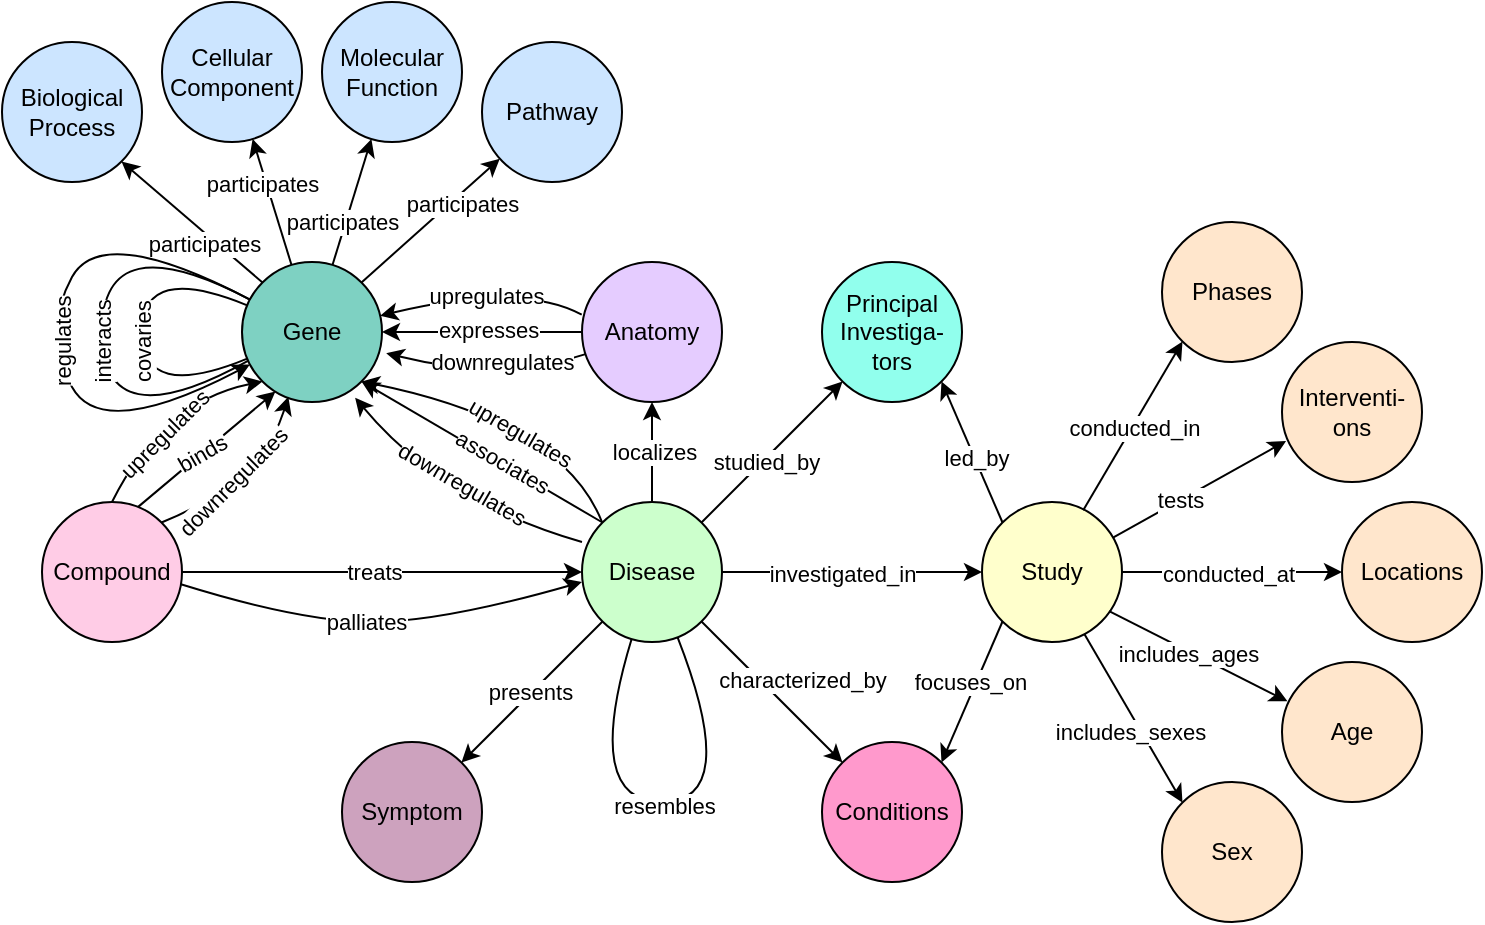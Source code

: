 <mxfile version="24.6.5" type="device">
  <diagram name="Page-1" id="KT9Yh8g7wMd5375MpFZt">
    <mxGraphModel dx="1379" dy="560" grid="1" gridSize="10" guides="1" tooltips="1" connect="1" arrows="1" fold="1" page="1" pageScale="1" pageWidth="850" pageHeight="1100" math="0" shadow="0">
      <root>
        <mxCell id="0" />
        <mxCell id="1" parent="0" />
        <mxCell id="mWximwoo8_F76MoO88ch-8" value="" style="edgeStyle=orthogonalEdgeStyle;rounded=0;orthogonalLoop=1;jettySize=auto;html=1;" parent="1" source="mWximwoo8_F76MoO88ch-1" target="mWximwoo8_F76MoO88ch-2" edge="1">
          <mxGeometry relative="1" as="geometry" />
        </mxCell>
        <mxCell id="zo49UgCTdhzMrQeiZX4T-45" value="investigated_in" style="edgeLabel;html=1;align=center;verticalAlign=middle;resizable=0;points=[];" vertex="1" connectable="0" parent="mWximwoo8_F76MoO88ch-8">
          <mxGeometry x="-0.079" y="-1" relative="1" as="geometry">
            <mxPoint as="offset" />
          </mxGeometry>
        </mxCell>
        <mxCell id="mWximwoo8_F76MoO88ch-32" value="" style="edgeStyle=orthogonalEdgeStyle;rounded=0;orthogonalLoop=1;jettySize=auto;html=1;" parent="1" source="mWximwoo8_F76MoO88ch-1" target="mWximwoo8_F76MoO88ch-27" edge="1">
          <mxGeometry relative="1" as="geometry" />
        </mxCell>
        <mxCell id="zo49UgCTdhzMrQeiZX4T-6" value="localizes" style="edgeLabel;html=1;align=center;verticalAlign=middle;resizable=0;points=[];" vertex="1" connectable="0" parent="mWximwoo8_F76MoO88ch-32">
          <mxGeometry x="0.006" y="-1" relative="1" as="geometry">
            <mxPoint as="offset" />
          </mxGeometry>
        </mxCell>
        <mxCell id="zo49UgCTdhzMrQeiZX4T-29" style="rounded=0;orthogonalLoop=1;jettySize=auto;html=1;exitX=0;exitY=0;exitDx=0;exitDy=0;entryX=1;entryY=1;entryDx=0;entryDy=0;" edge="1" parent="1" source="mWximwoo8_F76MoO88ch-1" target="mWximwoo8_F76MoO88ch-29">
          <mxGeometry relative="1" as="geometry" />
        </mxCell>
        <mxCell id="zo49UgCTdhzMrQeiZX4T-30" value="associates" style="edgeLabel;html=1;align=center;verticalAlign=middle;resizable=0;points=[];rotation=30;" vertex="1" connectable="0" parent="zo49UgCTdhzMrQeiZX4T-29">
          <mxGeometry x="0.054" y="3" relative="1" as="geometry">
            <mxPoint x="15" y="4" as="offset" />
          </mxGeometry>
        </mxCell>
        <mxCell id="mWximwoo8_F76MoO88ch-1" value="Disease" style="ellipse;whiteSpace=wrap;html=1;aspect=fixed;fillColor=#CCFFCC;" parent="1" vertex="1">
          <mxGeometry x="320" y="360" width="70" height="70" as="geometry" />
        </mxCell>
        <mxCell id="mWximwoo8_F76MoO88ch-9" value="" style="edgeStyle=orthogonalEdgeStyle;rounded=0;orthogonalLoop=1;jettySize=auto;html=1;" parent="1" source="mWximwoo8_F76MoO88ch-2" target="mWximwoo8_F76MoO88ch-5" edge="1">
          <mxGeometry relative="1" as="geometry" />
        </mxCell>
        <mxCell id="zo49UgCTdhzMrQeiZX4T-11" value="conducted_at" style="edgeLabel;html=1;align=center;verticalAlign=middle;resizable=0;points=[];" vertex="1" connectable="0" parent="mWximwoo8_F76MoO88ch-9">
          <mxGeometry x="-0.039" y="-1" relative="1" as="geometry">
            <mxPoint as="offset" />
          </mxGeometry>
        </mxCell>
        <mxCell id="mWximwoo8_F76MoO88ch-2" value="Study" style="ellipse;whiteSpace=wrap;html=1;aspect=fixed;fillColor=#FFFFCC;" parent="1" vertex="1">
          <mxGeometry x="520" y="360" width="70" height="70" as="geometry" />
        </mxCell>
        <mxCell id="mWximwoo8_F76MoO88ch-3" value="Phases" style="ellipse;whiteSpace=wrap;html=1;aspect=fixed;fillColor=#FFE6CC;" parent="1" vertex="1">
          <mxGeometry x="610" y="220" width="70" height="70" as="geometry" />
        </mxCell>
        <mxCell id="mWximwoo8_F76MoO88ch-4" value="Interventi-ons" style="ellipse;whiteSpace=wrap;html=1;aspect=fixed;fillColor=#FFE6CC;" parent="1" vertex="1">
          <mxGeometry x="670" y="280" width="70" height="70" as="geometry" />
        </mxCell>
        <mxCell id="mWximwoo8_F76MoO88ch-5" value="Locations" style="ellipse;whiteSpace=wrap;html=1;aspect=fixed;fillColor=#FFE6CC;" parent="1" vertex="1">
          <mxGeometry x="700" y="360" width="70" height="70" as="geometry" />
        </mxCell>
        <mxCell id="mWximwoo8_F76MoO88ch-6" value="Age" style="ellipse;whiteSpace=wrap;html=1;aspect=fixed;fillColor=#FFE6CC;" parent="1" vertex="1">
          <mxGeometry x="670" y="440" width="70" height="70" as="geometry" />
        </mxCell>
        <mxCell id="mWximwoo8_F76MoO88ch-7" value="Sex" style="ellipse;whiteSpace=wrap;html=1;aspect=fixed;fillColor=#FFE6CC;" parent="1" vertex="1">
          <mxGeometry x="610" y="500" width="70" height="70" as="geometry" />
        </mxCell>
        <mxCell id="mWximwoo8_F76MoO88ch-12" value="Principal&lt;div&gt;Investiga-tors&lt;/div&gt;" style="ellipse;whiteSpace=wrap;html=1;aspect=fixed;fillColor=#91FFED;" parent="1" vertex="1">
          <mxGeometry x="440" y="240" width="70" height="70" as="geometry" />
        </mxCell>
        <mxCell id="mWximwoo8_F76MoO88ch-13" value="Conditions" style="ellipse;whiteSpace=wrap;html=1;aspect=fixed;fillColor=#FF99CC;" parent="1" vertex="1">
          <mxGeometry x="440" y="480" width="70" height="70" as="geometry" />
        </mxCell>
        <mxCell id="mWximwoo8_F76MoO88ch-14" value="" style="endArrow=classic;html=1;rounded=0;exitX=1;exitY=0;exitDx=0;exitDy=0;entryX=0;entryY=1;entryDx=0;entryDy=0;" parent="1" source="mWximwoo8_F76MoO88ch-1" target="mWximwoo8_F76MoO88ch-12" edge="1">
          <mxGeometry width="50" height="50" relative="1" as="geometry">
            <mxPoint x="440" y="410" as="sourcePoint" />
            <mxPoint x="490" y="360" as="targetPoint" />
          </mxGeometry>
        </mxCell>
        <mxCell id="zo49UgCTdhzMrQeiZX4T-7" value="studied_by" style="edgeLabel;html=1;align=center;verticalAlign=middle;resizable=0;points=[];" vertex="1" connectable="0" parent="mWximwoo8_F76MoO88ch-14">
          <mxGeometry x="-0.123" y="-2" relative="1" as="geometry">
            <mxPoint y="-1" as="offset" />
          </mxGeometry>
        </mxCell>
        <mxCell id="mWximwoo8_F76MoO88ch-16" value="" style="endArrow=classic;html=1;rounded=0;exitX=1;exitY=1;exitDx=0;exitDy=0;entryX=0;entryY=0;entryDx=0;entryDy=0;" parent="1" source="mWximwoo8_F76MoO88ch-1" target="mWximwoo8_F76MoO88ch-13" edge="1">
          <mxGeometry width="50" height="50" relative="1" as="geometry">
            <mxPoint x="440" y="410" as="sourcePoint" />
            <mxPoint x="490" y="360" as="targetPoint" />
          </mxGeometry>
        </mxCell>
        <mxCell id="zo49UgCTdhzMrQeiZX4T-14" value="characterized_by" style="edgeLabel;html=1;align=center;verticalAlign=middle;resizable=0;points=[];" vertex="1" connectable="0" parent="mWximwoo8_F76MoO88ch-16">
          <mxGeometry x="-0.127" y="2" relative="1" as="geometry">
            <mxPoint x="18" as="offset" />
          </mxGeometry>
        </mxCell>
        <mxCell id="mWximwoo8_F76MoO88ch-18" value="" style="endArrow=classic;html=1;rounded=0;exitX=0.723;exitY=0.059;exitDx=0;exitDy=0;entryX=0;entryY=1;entryDx=0;entryDy=0;exitPerimeter=0;" parent="1" source="mWximwoo8_F76MoO88ch-2" target="mWximwoo8_F76MoO88ch-3" edge="1">
          <mxGeometry width="50" height="50" relative="1" as="geometry">
            <mxPoint x="440" y="410" as="sourcePoint" />
            <mxPoint x="490" y="360" as="targetPoint" />
          </mxGeometry>
        </mxCell>
        <mxCell id="zo49UgCTdhzMrQeiZX4T-9" value="conducted_in" style="edgeLabel;html=1;align=center;verticalAlign=middle;resizable=0;points=[];" vertex="1" connectable="0" parent="mWximwoo8_F76MoO88ch-18">
          <mxGeometry x="-0.035" y="-1" relative="1" as="geometry">
            <mxPoint y="-1" as="offset" />
          </mxGeometry>
        </mxCell>
        <mxCell id="mWximwoo8_F76MoO88ch-19" value="" style="endArrow=classic;html=1;rounded=0;exitX=0.731;exitY=0.943;exitDx=0;exitDy=0;entryX=0;entryY=0;entryDx=0;entryDy=0;exitPerimeter=0;" parent="1" source="mWximwoo8_F76MoO88ch-2" target="mWximwoo8_F76MoO88ch-7" edge="1">
          <mxGeometry width="50" height="50" relative="1" as="geometry">
            <mxPoint x="581" y="374" as="sourcePoint" />
            <mxPoint x="630" y="290" as="targetPoint" />
          </mxGeometry>
        </mxCell>
        <mxCell id="zo49UgCTdhzMrQeiZX4T-13" value="includes_sexes" style="edgeLabel;html=1;align=center;verticalAlign=middle;resizable=0;points=[];" vertex="1" connectable="0" parent="mWximwoo8_F76MoO88ch-19">
          <mxGeometry x="-0.076" relative="1" as="geometry">
            <mxPoint y="10" as="offset" />
          </mxGeometry>
        </mxCell>
        <mxCell id="mWximwoo8_F76MoO88ch-20" value="" style="endArrow=classic;html=1;rounded=0;exitX=0.908;exitY=0.78;exitDx=0;exitDy=0;exitPerimeter=0;entryX=0.039;entryY=0.281;entryDx=0;entryDy=0;entryPerimeter=0;" parent="1" source="mWximwoo8_F76MoO88ch-2" target="mWximwoo8_F76MoO88ch-6" edge="1">
          <mxGeometry width="50" height="50" relative="1" as="geometry">
            <mxPoint x="580" y="430" as="sourcePoint" />
            <mxPoint x="630" y="380" as="targetPoint" />
          </mxGeometry>
        </mxCell>
        <mxCell id="zo49UgCTdhzMrQeiZX4T-12" value="includes_ages" style="edgeLabel;html=1;align=center;verticalAlign=middle;resizable=0;points=[];" vertex="1" connectable="0" parent="mWximwoo8_F76MoO88ch-20">
          <mxGeometry x="-0.105" y="-1" relative="1" as="geometry">
            <mxPoint as="offset" />
          </mxGeometry>
        </mxCell>
        <mxCell id="mWximwoo8_F76MoO88ch-21" value="" style="endArrow=classic;html=1;rounded=0;exitX=0.939;exitY=0.253;exitDx=0;exitDy=0;exitPerimeter=0;entryX=0.029;entryY=0.707;entryDx=0;entryDy=0;entryPerimeter=0;" parent="1" source="mWximwoo8_F76MoO88ch-2" target="mWximwoo8_F76MoO88ch-4" edge="1">
          <mxGeometry width="50" height="50" relative="1" as="geometry">
            <mxPoint x="594" y="425" as="sourcePoint" />
            <mxPoint x="683" y="470" as="targetPoint" />
          </mxGeometry>
        </mxCell>
        <mxCell id="zo49UgCTdhzMrQeiZX4T-10" value="tests" style="edgeLabel;html=1;align=center;verticalAlign=middle;resizable=0;points=[];" vertex="1" connectable="0" parent="mWximwoo8_F76MoO88ch-21">
          <mxGeometry x="-0.23" y="1" relative="1" as="geometry">
            <mxPoint as="offset" />
          </mxGeometry>
        </mxCell>
        <mxCell id="mWximwoo8_F76MoO88ch-22" value="" style="endArrow=classic;html=1;rounded=0;exitX=1;exitY=0;exitDx=0;exitDy=0;" parent="1" edge="1">
          <mxGeometry width="50" height="50" relative="1" as="geometry">
            <mxPoint x="500" y="490" as="sourcePoint" />
            <mxPoint x="500" y="490" as="targetPoint" />
          </mxGeometry>
        </mxCell>
        <mxCell id="mWximwoo8_F76MoO88ch-24" value="" style="endArrow=classic;html=1;rounded=0;exitX=0;exitY=0;exitDx=0;exitDy=0;entryX=1;entryY=1;entryDx=0;entryDy=0;" parent="1" source="mWximwoo8_F76MoO88ch-2" target="mWximwoo8_F76MoO88ch-12" edge="1">
          <mxGeometry width="50" height="50" relative="1" as="geometry">
            <mxPoint x="380" y="420" as="sourcePoint" />
            <mxPoint x="430" y="370" as="targetPoint" />
          </mxGeometry>
        </mxCell>
        <mxCell id="zo49UgCTdhzMrQeiZX4T-8" value="led_by" style="edgeLabel;html=1;align=center;verticalAlign=middle;resizable=0;points=[];" vertex="1" connectable="0" parent="mWximwoo8_F76MoO88ch-24">
          <mxGeometry x="-0.073" y="-1" relative="1" as="geometry">
            <mxPoint as="offset" />
          </mxGeometry>
        </mxCell>
        <mxCell id="mWximwoo8_F76MoO88ch-26" value="" style="endArrow=classic;html=1;rounded=0;exitX=0;exitY=1;exitDx=0;exitDy=0;entryX=1;entryY=0;entryDx=0;entryDy=0;" parent="1" source="mWximwoo8_F76MoO88ch-2" target="mWximwoo8_F76MoO88ch-13" edge="1">
          <mxGeometry width="50" height="50" relative="1" as="geometry">
            <mxPoint x="380" y="420" as="sourcePoint" />
            <mxPoint x="430" y="370" as="targetPoint" />
          </mxGeometry>
        </mxCell>
        <mxCell id="zo49UgCTdhzMrQeiZX4T-16" value="focuses_on" style="edgeLabel;html=1;align=center;verticalAlign=middle;resizable=0;points=[];" vertex="1" connectable="0" parent="mWximwoo8_F76MoO88ch-26">
          <mxGeometry x="-0.126" y="-3" relative="1" as="geometry">
            <mxPoint as="offset" />
          </mxGeometry>
        </mxCell>
        <mxCell id="zo49UgCTdhzMrQeiZX4T-23" value="" style="edgeStyle=orthogonalEdgeStyle;rounded=0;orthogonalLoop=1;jettySize=auto;html=1;" edge="1" parent="1" source="mWximwoo8_F76MoO88ch-27" target="mWximwoo8_F76MoO88ch-29">
          <mxGeometry relative="1" as="geometry" />
        </mxCell>
        <mxCell id="zo49UgCTdhzMrQeiZX4T-24" value="expresses" style="edgeLabel;html=1;align=center;verticalAlign=middle;resizable=0;points=[];" vertex="1" connectable="0" parent="zo49UgCTdhzMrQeiZX4T-23">
          <mxGeometry x="-0.057" y="-1" relative="1" as="geometry">
            <mxPoint as="offset" />
          </mxGeometry>
        </mxCell>
        <mxCell id="mWximwoo8_F76MoO88ch-27" value="Anatomy" style="ellipse;whiteSpace=wrap;html=1;aspect=fixed;fillColor=#E5CCFF;" parent="1" vertex="1">
          <mxGeometry x="320" y="240" width="70" height="70" as="geometry" />
        </mxCell>
        <mxCell id="mWximwoo8_F76MoO88ch-33" style="edgeStyle=orthogonalEdgeStyle;rounded=0;orthogonalLoop=1;jettySize=auto;html=1;exitX=1;exitY=0.5;exitDx=0;exitDy=0;entryX=0;entryY=0.5;entryDx=0;entryDy=0;" parent="1" source="mWximwoo8_F76MoO88ch-28" target="mWximwoo8_F76MoO88ch-1" edge="1">
          <mxGeometry relative="1" as="geometry" />
        </mxCell>
        <mxCell id="zo49UgCTdhzMrQeiZX4T-4" value="treats" style="edgeLabel;html=1;align=center;verticalAlign=middle;resizable=0;points=[];" vertex="1" connectable="0" parent="mWximwoo8_F76MoO88ch-33">
          <mxGeometry x="-0.038" relative="1" as="geometry">
            <mxPoint as="offset" />
          </mxGeometry>
        </mxCell>
        <mxCell id="mWximwoo8_F76MoO88ch-28" value="Compound" style="ellipse;whiteSpace=wrap;html=1;aspect=fixed;fillColor=#FFCCE6;" parent="1" vertex="1">
          <mxGeometry x="50" y="360" width="70" height="70" as="geometry" />
        </mxCell>
        <mxCell id="mWximwoo8_F76MoO88ch-29" value="Gene" style="ellipse;whiteSpace=wrap;html=1;aspect=fixed;fillColor=#7ED1C2;" parent="1" vertex="1">
          <mxGeometry x="150" y="240" width="70" height="70" as="geometry" />
        </mxCell>
        <mxCell id="mWximwoo8_F76MoO88ch-30" value="Symptom" style="ellipse;whiteSpace=wrap;html=1;aspect=fixed;fillColor=#CDA2BE;" parent="1" vertex="1">
          <mxGeometry x="200" y="480" width="70" height="70" as="geometry" />
        </mxCell>
        <mxCell id="mWximwoo8_F76MoO88ch-31" value="" style="endArrow=classic;html=1;rounded=0;entryX=1;entryY=0;entryDx=0;entryDy=0;exitX=0;exitY=1;exitDx=0;exitDy=0;" parent="1" source="mWximwoo8_F76MoO88ch-1" target="mWximwoo8_F76MoO88ch-30" edge="1">
          <mxGeometry width="50" height="50" relative="1" as="geometry">
            <mxPoint x="340" y="420" as="sourcePoint" />
            <mxPoint x="390" y="370" as="targetPoint" />
          </mxGeometry>
        </mxCell>
        <mxCell id="zo49UgCTdhzMrQeiZX4T-18" value="presents" style="edgeLabel;html=1;align=center;verticalAlign=middle;resizable=0;points=[];" vertex="1" connectable="0" parent="mWximwoo8_F76MoO88ch-31">
          <mxGeometry x="0.013" y="-1" relative="1" as="geometry">
            <mxPoint as="offset" />
          </mxGeometry>
        </mxCell>
        <mxCell id="mWximwoo8_F76MoO88ch-38" value="" style="endArrow=classic;html=1;rounded=0;exitX=0.689;exitY=0.033;exitDx=0;exitDy=0;exitPerimeter=0;entryX=0.239;entryY=0.925;entryDx=0;entryDy=0;entryPerimeter=0;" parent="1" source="mWximwoo8_F76MoO88ch-28" target="mWximwoo8_F76MoO88ch-29" edge="1">
          <mxGeometry width="50" height="50" relative="1" as="geometry">
            <mxPoint x="230" y="360" as="sourcePoint" />
            <mxPoint x="280" y="310" as="targetPoint" />
          </mxGeometry>
        </mxCell>
        <mxCell id="mWximwoo8_F76MoO88ch-56" value="binds" style="edgeLabel;html=1;align=center;verticalAlign=middle;resizable=0;points=[];rotation=-30;" parent="mWximwoo8_F76MoO88ch-38" vertex="1" connectable="0">
          <mxGeometry x="-0.099" relative="1" as="geometry">
            <mxPoint as="offset" />
          </mxGeometry>
        </mxCell>
        <mxCell id="mWximwoo8_F76MoO88ch-39" value="" style="curved=1;endArrow=classic;html=1;rounded=0;exitX=0.992;exitY=0.588;exitDx=0;exitDy=0;exitPerimeter=0;" parent="1" source="mWximwoo8_F76MoO88ch-28" edge="1">
          <mxGeometry width="50" height="50" relative="1" as="geometry">
            <mxPoint x="120" y="410" as="sourcePoint" />
            <mxPoint x="320" y="400" as="targetPoint" />
            <Array as="points">
              <mxPoint x="180" y="420" />
              <mxPoint x="250" y="420" />
            </Array>
          </mxGeometry>
        </mxCell>
        <mxCell id="zo49UgCTdhzMrQeiZX4T-5" value="palliates" style="edgeLabel;html=1;align=center;verticalAlign=middle;resizable=0;points=[];" vertex="1" connectable="0" parent="mWximwoo8_F76MoO88ch-39">
          <mxGeometry x="-0.077" relative="1" as="geometry">
            <mxPoint as="offset" />
          </mxGeometry>
        </mxCell>
        <mxCell id="mWximwoo8_F76MoO88ch-41" value="" style="curved=1;endArrow=classic;html=1;rounded=0;entryX=0;entryY=1;entryDx=0;entryDy=0;exitX=0.5;exitY=0;exitDx=0;exitDy=0;" parent="1" source="mWximwoo8_F76MoO88ch-28" target="mWximwoo8_F76MoO88ch-29" edge="1">
          <mxGeometry width="50" height="50" relative="1" as="geometry">
            <mxPoint x="80" y="360" as="sourcePoint" />
            <mxPoint x="130" y="310" as="targetPoint" />
            <Array as="points">
              <mxPoint x="110" y="310" />
            </Array>
          </mxGeometry>
        </mxCell>
        <mxCell id="zo49UgCTdhzMrQeiZX4T-33" value="upregulates" style="edgeLabel;html=1;align=center;verticalAlign=middle;resizable=0;points=[];rotation=-45;" vertex="1" connectable="0" parent="mWximwoo8_F76MoO88ch-41">
          <mxGeometry x="-0.218" y="-8" relative="1" as="geometry">
            <mxPoint as="offset" />
          </mxGeometry>
        </mxCell>
        <mxCell id="mWximwoo8_F76MoO88ch-42" value="" style="curved=1;endArrow=classic;html=1;rounded=0;entryX=0.331;entryY=0.963;entryDx=0;entryDy=0;exitX=1;exitY=0;exitDx=0;exitDy=0;entryPerimeter=0;" parent="1" source="mWximwoo8_F76MoO88ch-28" target="mWximwoo8_F76MoO88ch-29" edge="1">
          <mxGeometry width="50" height="50" relative="1" as="geometry">
            <mxPoint x="95" y="370" as="sourcePoint" />
            <mxPoint x="170" y="310" as="targetPoint" />
            <Array as="points">
              <mxPoint x="160" y="350" />
            </Array>
          </mxGeometry>
        </mxCell>
        <mxCell id="zo49UgCTdhzMrQeiZX4T-35" value="downregulates" style="edgeLabel;html=1;align=center;verticalAlign=middle;resizable=0;points=[];rotation=-45;" vertex="1" connectable="0" parent="mWximwoo8_F76MoO88ch-42">
          <mxGeometry x="-0.253" y="3" relative="1" as="geometry">
            <mxPoint x="2" y="-4" as="offset" />
          </mxGeometry>
        </mxCell>
        <mxCell id="mWximwoo8_F76MoO88ch-46" value="Cellular Component" style="ellipse;whiteSpace=wrap;html=1;aspect=fixed;fillColor=#CCE5FF;" parent="1" vertex="1">
          <mxGeometry x="110" y="110" width="70" height="70" as="geometry" />
        </mxCell>
        <mxCell id="mWximwoo8_F76MoO88ch-47" value="Molecular Function" style="ellipse;whiteSpace=wrap;html=1;aspect=fixed;fillColor=#CCE5FF;" parent="1" vertex="1">
          <mxGeometry x="190" y="110" width="70" height="70" as="geometry" />
        </mxCell>
        <mxCell id="mWximwoo8_F76MoO88ch-48" value="Pathway" style="ellipse;whiteSpace=wrap;html=1;aspect=fixed;fillColor=#CCE5FF;" parent="1" vertex="1">
          <mxGeometry x="270" y="130" width="70" height="70" as="geometry" />
        </mxCell>
        <mxCell id="mWximwoo8_F76MoO88ch-50" value="Biological Process" style="ellipse;whiteSpace=wrap;html=1;aspect=fixed;fillColor=#CCE5FF;" parent="1" vertex="1">
          <mxGeometry x="30" y="130" width="70" height="70" as="geometry" />
        </mxCell>
        <mxCell id="mWximwoo8_F76MoO88ch-52" value="" style="endArrow=classic;html=1;rounded=0;exitX=1;exitY=0;exitDx=0;exitDy=0;" parent="1" source="mWximwoo8_F76MoO88ch-29" target="mWximwoo8_F76MoO88ch-48" edge="1">
          <mxGeometry width="50" height="50" relative="1" as="geometry">
            <mxPoint x="380" y="240" as="sourcePoint" />
            <mxPoint x="430" y="190" as="targetPoint" />
          </mxGeometry>
        </mxCell>
        <mxCell id="zo49UgCTdhzMrQeiZX4T-22" value="participates" style="edgeLabel;html=1;align=center;verticalAlign=middle;resizable=0;points=[];" vertex="1" connectable="0" parent="mWximwoo8_F76MoO88ch-52">
          <mxGeometry x="0.167" y="-2" relative="1" as="geometry">
            <mxPoint x="8" y="-5" as="offset" />
          </mxGeometry>
        </mxCell>
        <mxCell id="mWximwoo8_F76MoO88ch-53" value="" style="endArrow=classic;html=1;rounded=0;exitX=0;exitY=0;exitDx=0;exitDy=0;entryX=1;entryY=1;entryDx=0;entryDy=0;" parent="1" source="mWximwoo8_F76MoO88ch-29" target="mWximwoo8_F76MoO88ch-50" edge="1">
          <mxGeometry width="50" height="50" relative="1" as="geometry">
            <mxPoint x="380" y="240" as="sourcePoint" />
            <mxPoint x="430" y="190" as="targetPoint" />
          </mxGeometry>
        </mxCell>
        <mxCell id="zo49UgCTdhzMrQeiZX4T-19" value="participates" style="edgeLabel;html=1;align=center;verticalAlign=middle;resizable=0;points=[];" vertex="1" connectable="0" parent="mWximwoo8_F76MoO88ch-53">
          <mxGeometry x="-0.007" relative="1" as="geometry">
            <mxPoint x="5" y="10" as="offset" />
          </mxGeometry>
        </mxCell>
        <mxCell id="mWximwoo8_F76MoO88ch-54" value="" style="endArrow=classic;html=1;rounded=0;" parent="1" source="mWximwoo8_F76MoO88ch-29" target="mWximwoo8_F76MoO88ch-47" edge="1">
          <mxGeometry width="50" height="50" relative="1" as="geometry">
            <mxPoint x="220" y="260" as="sourcePoint" />
            <mxPoint x="289" y="198" as="targetPoint" />
          </mxGeometry>
        </mxCell>
        <mxCell id="zo49UgCTdhzMrQeiZX4T-21" value="participates" style="edgeLabel;html=1;align=center;verticalAlign=middle;resizable=0;points=[];" vertex="1" connectable="0" parent="mWximwoo8_F76MoO88ch-54">
          <mxGeometry x="0.085" y="1" relative="1" as="geometry">
            <mxPoint x="-5" y="13" as="offset" />
          </mxGeometry>
        </mxCell>
        <mxCell id="mWximwoo8_F76MoO88ch-55" value="" style="endArrow=classic;html=1;rounded=0;" parent="1" source="mWximwoo8_F76MoO88ch-29" target="mWximwoo8_F76MoO88ch-46" edge="1">
          <mxGeometry width="50" height="50" relative="1" as="geometry">
            <mxPoint x="380" y="240" as="sourcePoint" />
            <mxPoint x="430" y="190" as="targetPoint" />
          </mxGeometry>
        </mxCell>
        <mxCell id="zo49UgCTdhzMrQeiZX4T-20" value="participates" style="edgeLabel;html=1;align=center;verticalAlign=middle;resizable=0;points=[];" vertex="1" connectable="0" parent="mWximwoo8_F76MoO88ch-55">
          <mxGeometry x="0.052" y="-1" relative="1" as="geometry">
            <mxPoint x="-6" y="-8" as="offset" />
          </mxGeometry>
        </mxCell>
        <mxCell id="zo49UgCTdhzMrQeiZX4T-3" value="" style="curved=1;endArrow=none;html=1;rounded=0;" edge="1" parent="1" source="mWximwoo8_F76MoO88ch-1" target="mWximwoo8_F76MoO88ch-1">
          <mxGeometry width="50" height="50" relative="1" as="geometry">
            <mxPoint x="330" y="510" as="sourcePoint" />
            <mxPoint x="380" y="460" as="targetPoint" />
            <Array as="points">
              <mxPoint x="320" y="510" />
              <mxPoint x="400" y="510" />
            </Array>
          </mxGeometry>
        </mxCell>
        <mxCell id="zo49UgCTdhzMrQeiZX4T-17" value="resembles" style="edgeLabel;html=1;align=center;verticalAlign=middle;resizable=0;points=[];" vertex="1" connectable="0" parent="zo49UgCTdhzMrQeiZX4T-3">
          <mxGeometry x="-0.008" y="-2" relative="1" as="geometry">
            <mxPoint as="offset" />
          </mxGeometry>
        </mxCell>
        <mxCell id="zo49UgCTdhzMrQeiZX4T-25" value="" style="curved=1;endArrow=classic;html=1;rounded=0;exitX=-0.002;exitY=0.376;exitDx=0;exitDy=0;exitPerimeter=0;" edge="1" parent="1" source="mWximwoo8_F76MoO88ch-27" target="mWximwoo8_F76MoO88ch-29">
          <mxGeometry width="50" height="50" relative="1" as="geometry">
            <mxPoint x="320" y="260" as="sourcePoint" />
            <mxPoint x="370" y="210" as="targetPoint" />
            <Array as="points">
              <mxPoint x="290" y="250" />
            </Array>
          </mxGeometry>
        </mxCell>
        <mxCell id="zo49UgCTdhzMrQeiZX4T-26" value="upregulates" style="edgeLabel;html=1;align=center;verticalAlign=middle;resizable=0;points=[];" vertex="1" connectable="0" parent="zo49UgCTdhzMrQeiZX4T-25">
          <mxGeometry x="0.004" y="2" relative="1" as="geometry">
            <mxPoint as="offset" />
          </mxGeometry>
        </mxCell>
        <mxCell id="zo49UgCTdhzMrQeiZX4T-27" value="" style="curved=1;endArrow=classic;html=1;rounded=0;entryX=1.03;entryY=0.651;entryDx=0;entryDy=0;entryPerimeter=0;" edge="1" parent="1" source="mWximwoo8_F76MoO88ch-27" target="mWximwoo8_F76MoO88ch-29">
          <mxGeometry width="50" height="50" relative="1" as="geometry">
            <mxPoint x="330" y="276" as="sourcePoint" />
            <mxPoint x="216" y="287" as="targetPoint" />
            <Array as="points">
              <mxPoint x="280" y="300" />
            </Array>
          </mxGeometry>
        </mxCell>
        <mxCell id="zo49UgCTdhzMrQeiZX4T-28" value="downregulates" style="edgeLabel;html=1;align=center;verticalAlign=middle;resizable=0;points=[];" vertex="1" connectable="0" parent="zo49UgCTdhzMrQeiZX4T-27">
          <mxGeometry x="0.004" y="2" relative="1" as="geometry">
            <mxPoint x="8" y="-10" as="offset" />
          </mxGeometry>
        </mxCell>
        <mxCell id="zo49UgCTdhzMrQeiZX4T-31" value="" style="curved=1;endArrow=classic;html=1;rounded=0;entryX=1;entryY=1;entryDx=0;entryDy=0;" edge="1" parent="1" target="mWximwoo8_F76MoO88ch-29">
          <mxGeometry width="50" height="50" relative="1" as="geometry">
            <mxPoint x="330" y="370" as="sourcePoint" />
            <mxPoint x="380" y="320" as="targetPoint" />
            <Array as="points">
              <mxPoint x="310" y="320" />
            </Array>
          </mxGeometry>
        </mxCell>
        <mxCell id="zo49UgCTdhzMrQeiZX4T-32" value="upregulates" style="edgeLabel;html=1;align=center;verticalAlign=middle;resizable=0;points=[];rotation=30;" vertex="1" connectable="0" parent="zo49UgCTdhzMrQeiZX4T-31">
          <mxGeometry x="-0.051" y="9" relative="1" as="geometry">
            <mxPoint as="offset" />
          </mxGeometry>
        </mxCell>
        <mxCell id="zo49UgCTdhzMrQeiZX4T-36" value="" style="curved=1;endArrow=classic;html=1;rounded=0;entryX=0.808;entryY=0.969;entryDx=0;entryDy=0;entryPerimeter=0;" edge="1" parent="1" target="mWximwoo8_F76MoO88ch-29">
          <mxGeometry width="50" height="50" relative="1" as="geometry">
            <mxPoint x="320" y="380" as="sourcePoint" />
            <mxPoint x="200" y="320" as="targetPoint" />
            <Array as="points">
              <mxPoint x="250" y="360" />
            </Array>
          </mxGeometry>
        </mxCell>
        <mxCell id="zo49UgCTdhzMrQeiZX4T-37" value="downregulates" style="edgeLabel;html=1;align=center;verticalAlign=middle;resizable=0;points=[];rotation=30;" vertex="1" connectable="0" parent="zo49UgCTdhzMrQeiZX4T-36">
          <mxGeometry x="-0.051" y="9" relative="1" as="geometry">
            <mxPoint x="7" y="-20" as="offset" />
          </mxGeometry>
        </mxCell>
        <mxCell id="zo49UgCTdhzMrQeiZX4T-38" value="" style="curved=1;endArrow=none;html=1;rounded=0;" edge="1" parent="1" source="mWximwoo8_F76MoO88ch-29" target="mWximwoo8_F76MoO88ch-29">
          <mxGeometry width="50" height="50" relative="1" as="geometry">
            <mxPoint x="55" y="281" as="sourcePoint" />
            <mxPoint x="78" y="280" as="targetPoint" />
            <Array as="points">
              <mxPoint x="100" y="240" />
              <mxPoint x="100" y="310" />
            </Array>
          </mxGeometry>
        </mxCell>
        <mxCell id="zo49UgCTdhzMrQeiZX4T-39" value="covaries" style="edgeLabel;html=1;align=center;verticalAlign=middle;resizable=0;points=[];rotation=-90;" vertex="1" connectable="0" parent="zo49UgCTdhzMrQeiZX4T-38">
          <mxGeometry x="-0.008" y="-2" relative="1" as="geometry">
            <mxPoint x="2" y="6" as="offset" />
          </mxGeometry>
        </mxCell>
        <mxCell id="zo49UgCTdhzMrQeiZX4T-40" value="" style="curved=1;endArrow=none;html=1;rounded=0;entryX=0.046;entryY=0.704;entryDx=0;entryDy=0;entryPerimeter=0;" edge="1" parent="1" source="mWximwoo8_F76MoO88ch-29" target="mWximwoo8_F76MoO88ch-29">
          <mxGeometry width="50" height="50" relative="1" as="geometry">
            <mxPoint x="150" y="260" as="sourcePoint" />
            <mxPoint x="162" y="298" as="targetPoint" />
            <Array as="points">
              <mxPoint x="80" y="220" />
              <mxPoint x="80" y="330" />
            </Array>
          </mxGeometry>
        </mxCell>
        <mxCell id="zo49UgCTdhzMrQeiZX4T-41" value="interacts" style="edgeLabel;html=1;align=center;verticalAlign=middle;resizable=0;points=[];rotation=-90;" vertex="1" connectable="0" parent="zo49UgCTdhzMrQeiZX4T-40">
          <mxGeometry x="-0.008" y="-2" relative="1" as="geometry">
            <mxPoint x="2" y="6" as="offset" />
          </mxGeometry>
        </mxCell>
        <mxCell id="zo49UgCTdhzMrQeiZX4T-42" value="" style="curved=1;endArrow=classic;html=1;rounded=0;" edge="1" parent="1" source="mWximwoo8_F76MoO88ch-29" target="mWximwoo8_F76MoO88ch-29">
          <mxGeometry width="50" height="50" relative="1" as="geometry">
            <mxPoint x="160" y="270" as="sourcePoint" />
            <mxPoint x="164" y="296" as="targetPoint" />
            <Array as="points">
              <mxPoint x="80" y="220" />
              <mxPoint x="50" y="275" />
              <mxPoint x="80" y="330" />
            </Array>
          </mxGeometry>
        </mxCell>
        <mxCell id="zo49UgCTdhzMrQeiZX4T-43" value="regulates" style="edgeLabel;html=1;align=center;verticalAlign=middle;resizable=0;points=[];rotation=-90;" vertex="1" connectable="0" parent="zo49UgCTdhzMrQeiZX4T-42">
          <mxGeometry x="-0.008" y="-2" relative="1" as="geometry">
            <mxPoint x="11" y="7" as="offset" />
          </mxGeometry>
        </mxCell>
      </root>
    </mxGraphModel>
  </diagram>
</mxfile>
